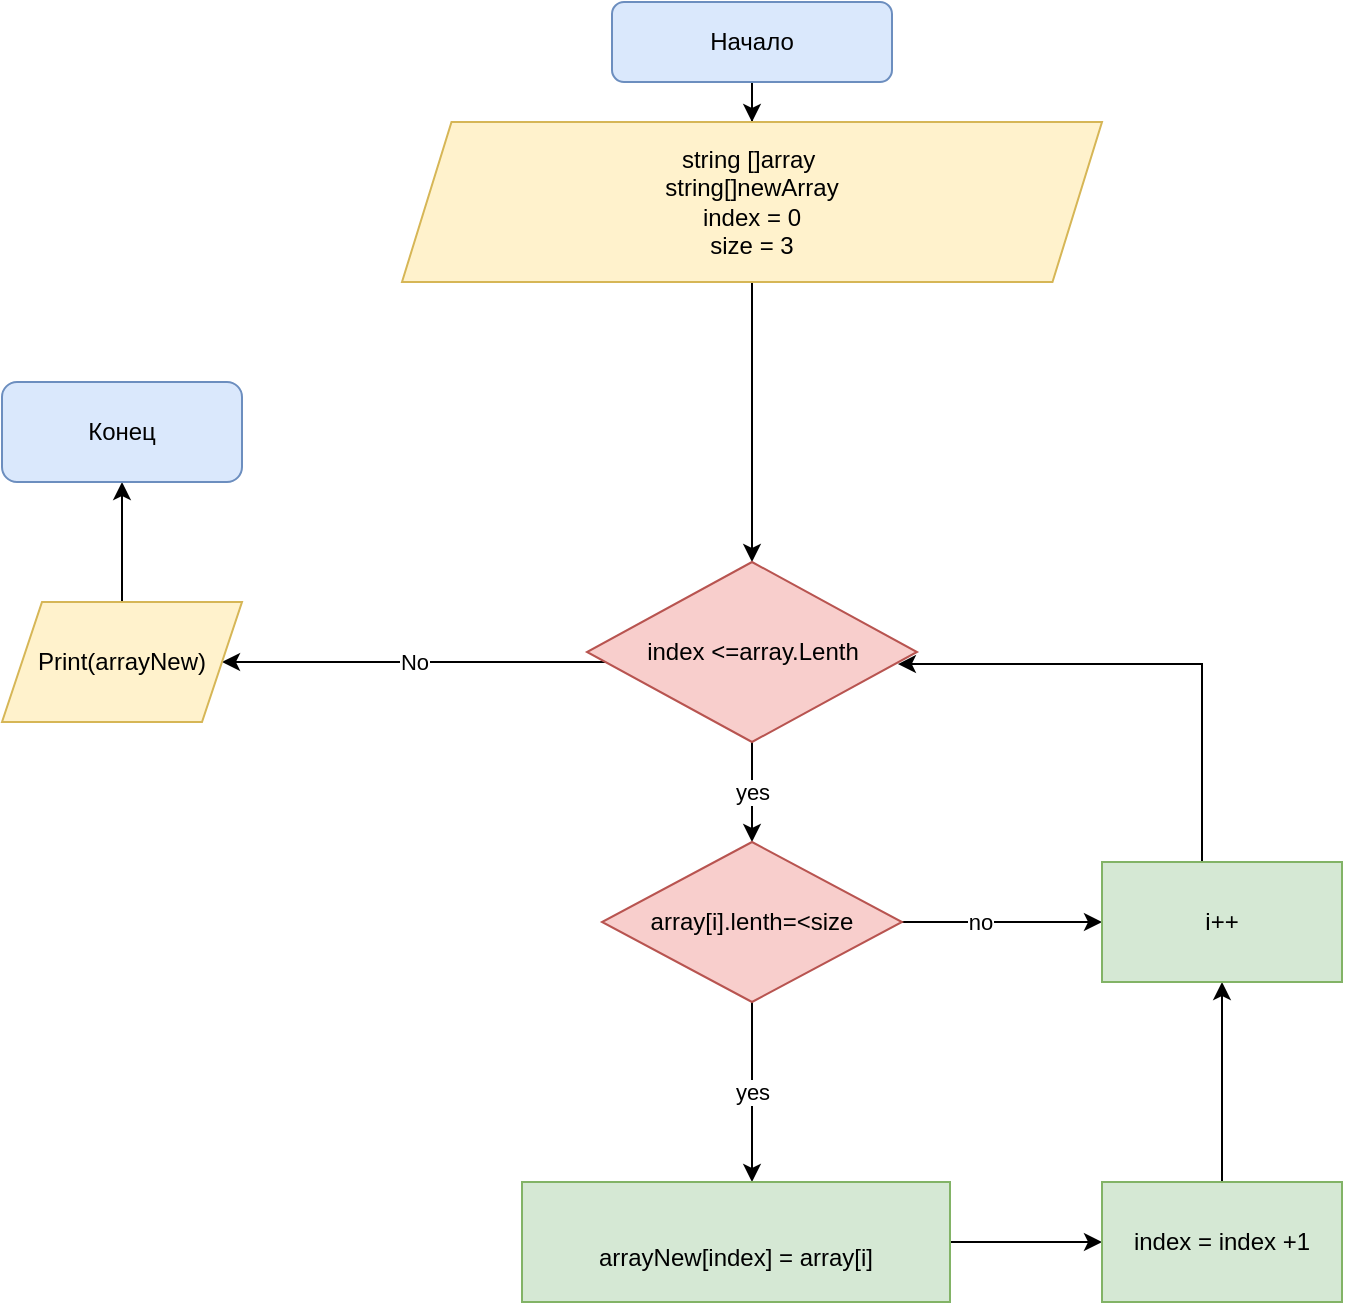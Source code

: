 <mxfile version="20.3.0" type="device"><diagram id="LK9wUGMpKn62t3ar6QCF" name="Страница 1"><mxGraphModel dx="1233" dy="863" grid="1" gridSize="10" guides="1" tooltips="1" connect="1" arrows="1" fold="1" page="1" pageScale="1" pageWidth="827" pageHeight="1169" math="0" shadow="0"><root><mxCell id="0"/><mxCell id="1" parent="0"/><mxCell id="yX89I79j6zJrz4ZbJKuC-3" value="" style="edgeStyle=orthogonalEdgeStyle;rounded=0;orthogonalLoop=1;jettySize=auto;html=1;" parent="1" source="t76qjtibPU4PkzPWiOk8-1" target="t76qjtibPU4PkzPWiOk8-4" edge="1"><mxGeometry relative="1" as="geometry"/></mxCell><mxCell id="t76qjtibPU4PkzPWiOk8-1" value="Начало" style="rounded=1;whiteSpace=wrap;html=1;fillColor=#dae8fc;strokeColor=#6c8ebf;" parent="1" vertex="1"><mxGeometry x="335" y="10" width="140" height="40" as="geometry"/></mxCell><mxCell id="yX89I79j6zJrz4ZbJKuC-4" value="" style="edgeStyle=orthogonalEdgeStyle;rounded=0;orthogonalLoop=1;jettySize=auto;html=1;" parent="1" source="t76qjtibPU4PkzPWiOk8-4" target="yX89I79j6zJrz4ZbJKuC-2" edge="1"><mxGeometry relative="1" as="geometry"/></mxCell><mxCell id="t76qjtibPU4PkzPWiOk8-4" value="&lt;br&gt;&lt;br&gt;&lt;br&gt;&lt;br&gt;&lt;br&gt;string []array&amp;nbsp;&lt;br&gt;string[]newArray&lt;br&gt;index = 0&lt;br&gt;size = 3&lt;br&gt;&lt;br&gt;&lt;br&gt;&lt;br&gt;&lt;br&gt;&amp;nbsp;" style="shape=parallelogram;perimeter=parallelogramPerimeter;whiteSpace=wrap;html=1;fixedSize=1;fillColor=#fff2cc;strokeColor=#d6b656;size=24.75;" parent="1" vertex="1"><mxGeometry x="230" y="70" width="350" height="80" as="geometry"/></mxCell><mxCell id="yX89I79j6zJrz4ZbJKuC-6" value="yes" style="edgeStyle=orthogonalEdgeStyle;rounded=0;orthogonalLoop=1;jettySize=auto;html=1;" parent="1" source="yX89I79j6zJrz4ZbJKuC-2" target="yX89I79j6zJrz4ZbJKuC-5" edge="1"><mxGeometry relative="1" as="geometry"/></mxCell><mxCell id="yX89I79j6zJrz4ZbJKuC-34" value="No" style="edgeStyle=orthogonalEdgeStyle;rounded=0;orthogonalLoop=1;jettySize=auto;html=1;" parent="1" source="yX89I79j6zJrz4ZbJKuC-2" target="yX89I79j6zJrz4ZbJKuC-33" edge="1"><mxGeometry relative="1" as="geometry"><Array as="points"><mxPoint x="290" y="340"/><mxPoint x="290" y="340"/></Array></mxGeometry></mxCell><mxCell id="yX89I79j6zJrz4ZbJKuC-2" value="index &amp;lt;=array.Lenth&lt;br&gt;" style="rhombus;whiteSpace=wrap;html=1;fillColor=#f8cecc;strokeColor=#b85450;" parent="1" vertex="1"><mxGeometry x="322.5" y="290" width="165" height="90" as="geometry"/></mxCell><mxCell id="yX89I79j6zJrz4ZbJKuC-13" value="" style="edgeStyle=orthogonalEdgeStyle;rounded=0;orthogonalLoop=1;jettySize=auto;html=1;" parent="1" source="yX89I79j6zJrz4ZbJKuC-25" target="yX89I79j6zJrz4ZbJKuC-12" edge="1"><mxGeometry relative="1" as="geometry"><Array as="points"><mxPoint x="640" y="600"/></Array></mxGeometry></mxCell><mxCell id="yX89I79j6zJrz4ZbJKuC-27" value="yes" style="edgeStyle=orthogonalEdgeStyle;rounded=0;orthogonalLoop=1;jettySize=auto;html=1;" parent="1" source="yX89I79j6zJrz4ZbJKuC-5" target="yX89I79j6zJrz4ZbJKuC-25" edge="1"><mxGeometry relative="1" as="geometry"><mxPoint x="400" y="540" as="targetPoint"/><Array as="points"><mxPoint x="405" y="540"/><mxPoint x="405" y="540"/></Array></mxGeometry></mxCell><mxCell id="yX89I79j6zJrz4ZbJKuC-29" value="" style="edgeStyle=orthogonalEdgeStyle;rounded=0;orthogonalLoop=1;jettySize=auto;html=1;" parent="1" source="yX89I79j6zJrz4ZbJKuC-5" target="H1ohPN3ZpxxkjqyRb6IH-1" edge="1"><mxGeometry relative="1" as="geometry"><mxPoint x="580" y="470" as="targetPoint"/></mxGeometry></mxCell><mxCell id="yX89I79j6zJrz4ZbJKuC-30" value="no" style="edgeLabel;html=1;align=center;verticalAlign=middle;resizable=0;points=[];" parent="yX89I79j6zJrz4ZbJKuC-29" vertex="1" connectable="0"><mxGeometry x="-0.222" relative="1" as="geometry"><mxPoint as="offset"/></mxGeometry></mxCell><mxCell id="yX89I79j6zJrz4ZbJKuC-5" value="array[i].lenth=&amp;lt;size" style="rhombus;whiteSpace=wrap;html=1;fillColor=#f8cecc;strokeColor=#b85450;" parent="1" vertex="1"><mxGeometry x="330" y="430" width="150" height="80" as="geometry"/></mxCell><mxCell id="H1ohPN3ZpxxkjqyRb6IH-2" value="" style="edgeStyle=orthogonalEdgeStyle;rounded=0;orthogonalLoop=1;jettySize=auto;html=1;" edge="1" parent="1" source="yX89I79j6zJrz4ZbJKuC-12" target="H1ohPN3ZpxxkjqyRb6IH-1"><mxGeometry relative="1" as="geometry"/></mxCell><mxCell id="yX89I79j6zJrz4ZbJKuC-12" value="index = index +1" style="rounded=0;whiteSpace=wrap;html=1;fillColor=#d5e8d4;strokeColor=#82b366;" parent="1" vertex="1"><mxGeometry x="580" y="600" width="120" height="60" as="geometry"/></mxCell><mxCell id="yX89I79j6zJrz4ZbJKuC-25" value="&lt;br&gt;arrayNew[index] = array[i]" style="rounded=0;whiteSpace=wrap;html=1;fillColor=#d5e8d4;strokeColor=#82b366;" parent="1" vertex="1"><mxGeometry x="290" y="600" width="214" height="60" as="geometry"/></mxCell><mxCell id="yX89I79j6zJrz4ZbJKuC-36" value="" style="edgeStyle=orthogonalEdgeStyle;rounded=0;orthogonalLoop=1;jettySize=auto;html=1;" parent="1" source="yX89I79j6zJrz4ZbJKuC-33" target="yX89I79j6zJrz4ZbJKuC-35" edge="1"><mxGeometry relative="1" as="geometry"/></mxCell><mxCell id="yX89I79j6zJrz4ZbJKuC-33" value="Print(arrayNew)" style="shape=parallelogram;perimeter=parallelogramPerimeter;whiteSpace=wrap;html=1;fixedSize=1;fillColor=#fff2cc;strokeColor=#d6b656;" parent="1" vertex="1"><mxGeometry x="30" y="310" width="120" height="60" as="geometry"/></mxCell><mxCell id="yX89I79j6zJrz4ZbJKuC-35" value="Конец" style="rounded=1;whiteSpace=wrap;html=1;fillColor=#dae8fc;strokeColor=#6c8ebf;" parent="1" vertex="1"><mxGeometry x="30" y="200" width="120" height="50" as="geometry"/></mxCell><mxCell id="H1ohPN3ZpxxkjqyRb6IH-3" style="edgeStyle=orthogonalEdgeStyle;rounded=0;orthogonalLoop=1;jettySize=auto;html=1;entryX=0.942;entryY=0.567;entryDx=0;entryDy=0;entryPerimeter=0;" edge="1" parent="1" source="H1ohPN3ZpxxkjqyRb6IH-1" target="yX89I79j6zJrz4ZbJKuC-2"><mxGeometry relative="1" as="geometry"><Array as="points"><mxPoint x="630" y="341"/></Array></mxGeometry></mxCell><mxCell id="H1ohPN3ZpxxkjqyRb6IH-1" value="i++" style="rounded=0;whiteSpace=wrap;html=1;fillColor=#d5e8d4;strokeColor=#82b366;" vertex="1" parent="1"><mxGeometry x="580" y="440" width="120" height="60" as="geometry"/></mxCell></root></mxGraphModel></diagram></mxfile>